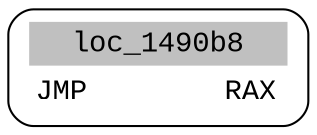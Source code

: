 digraph asm_graph {
1941 [
shape="Mrecord" fontname="Courier New"label =<<table border="0" cellborder="0" cellpadding="3"><tr><td align="center" colspan="2" bgcolor="grey">loc_1490b8</td></tr><tr><td align="left">JMP        RAX</td></tr></table>> ];
}